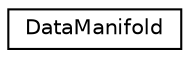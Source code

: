 digraph "Graphical Class Hierarchy"
{
  edge [fontname="Helvetica",fontsize="10",labelfontname="Helvetica",labelfontsize="10"];
  node [fontname="Helvetica",fontsize="10",shape=record];
  rankdir="LR";
  Node0 [label="DataManifold",height=0.2,width=0.4,color="black", fillcolor="white", style="filled",URL="$class_data_manifold.html"];
}
